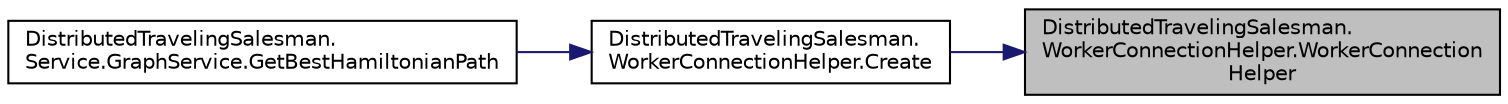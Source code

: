 digraph "DistributedTravelingSalesman.WorkerConnectionHelper.WorkerConnectionHelper"
{
 // INTERACTIVE_SVG=YES
 // LATEX_PDF_SIZE
  edge [fontname="Helvetica",fontsize="10",labelfontname="Helvetica",labelfontsize="10"];
  node [fontname="Helvetica",fontsize="10",shape=record];
  rankdir="RL";
  Node1 [label="DistributedTravelingSalesman.\lWorkerConnectionHelper.WorkerConnection\lHelper",height=0.2,width=0.4,color="black", fillcolor="grey75", style="filled", fontcolor="black",tooltip=" "];
  Node1 -> Node2 [dir="back",color="midnightblue",fontsize="10",style="solid",fontname="Helvetica"];
  Node2 [label="DistributedTravelingSalesman.\lWorkerConnectionHelper.Create",height=0.2,width=0.4,color="black", fillcolor="white", style="filled",URL="$class_distributed_traveling_salesman_1_1_worker_connection_helper.html#ad780b94f38ce1c375cbcb0b15f4c451b",tooltip=" "];
  Node2 -> Node3 [dir="back",color="midnightblue",fontsize="10",style="solid",fontname="Helvetica"];
  Node3 [label="DistributedTravelingSalesman.\lService.GraphService.GetBestHamiltonianPath",height=0.2,width=0.4,color="black", fillcolor="white", style="filled",URL="$class_distributed_traveling_salesman_1_1_service_1_1_graph_service.html#a59fdb2f72472731f0245d33de2137a4f",tooltip=" "];
}
